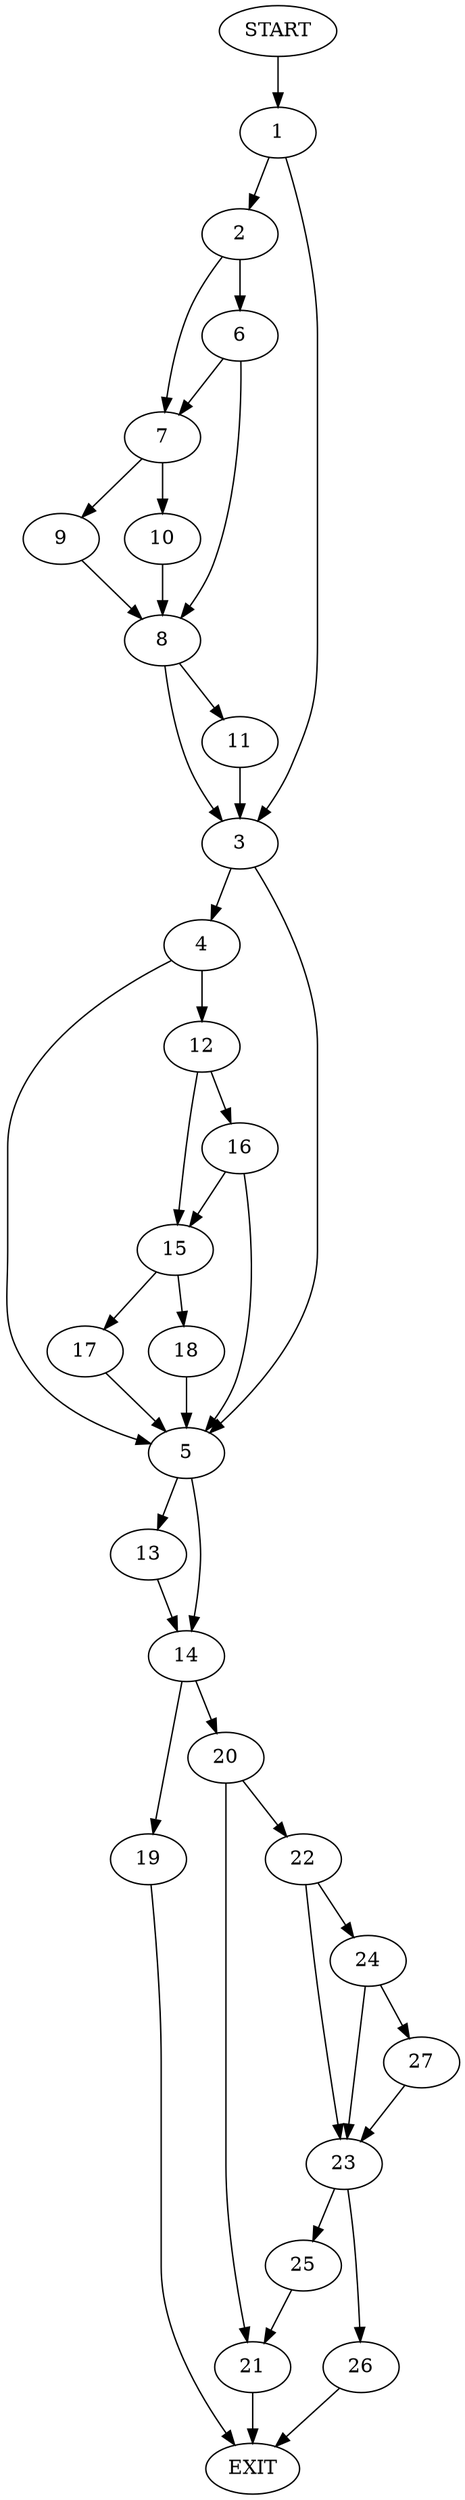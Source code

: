 digraph {
0 [label="START"]
28 [label="EXIT"]
0 -> 1
1 -> 2
1 -> 3
3 -> 4
3 -> 5
2 -> 6
2 -> 7
6 -> 8
6 -> 7
7 -> 9
7 -> 10
8 -> 3
8 -> 11
9 -> 8
10 -> 8
11 -> 3
4 -> 5
4 -> 12
5 -> 13
5 -> 14
12 -> 15
12 -> 16
15 -> 17
15 -> 18
16 -> 15
16 -> 5
17 -> 5
18 -> 5
14 -> 19
14 -> 20
13 -> 14
19 -> 28
20 -> 21
20 -> 22
22 -> 23
22 -> 24
21 -> 28
23 -> 25
23 -> 26
24 -> 27
24 -> 23
27 -> 23
25 -> 21
26 -> 28
}
